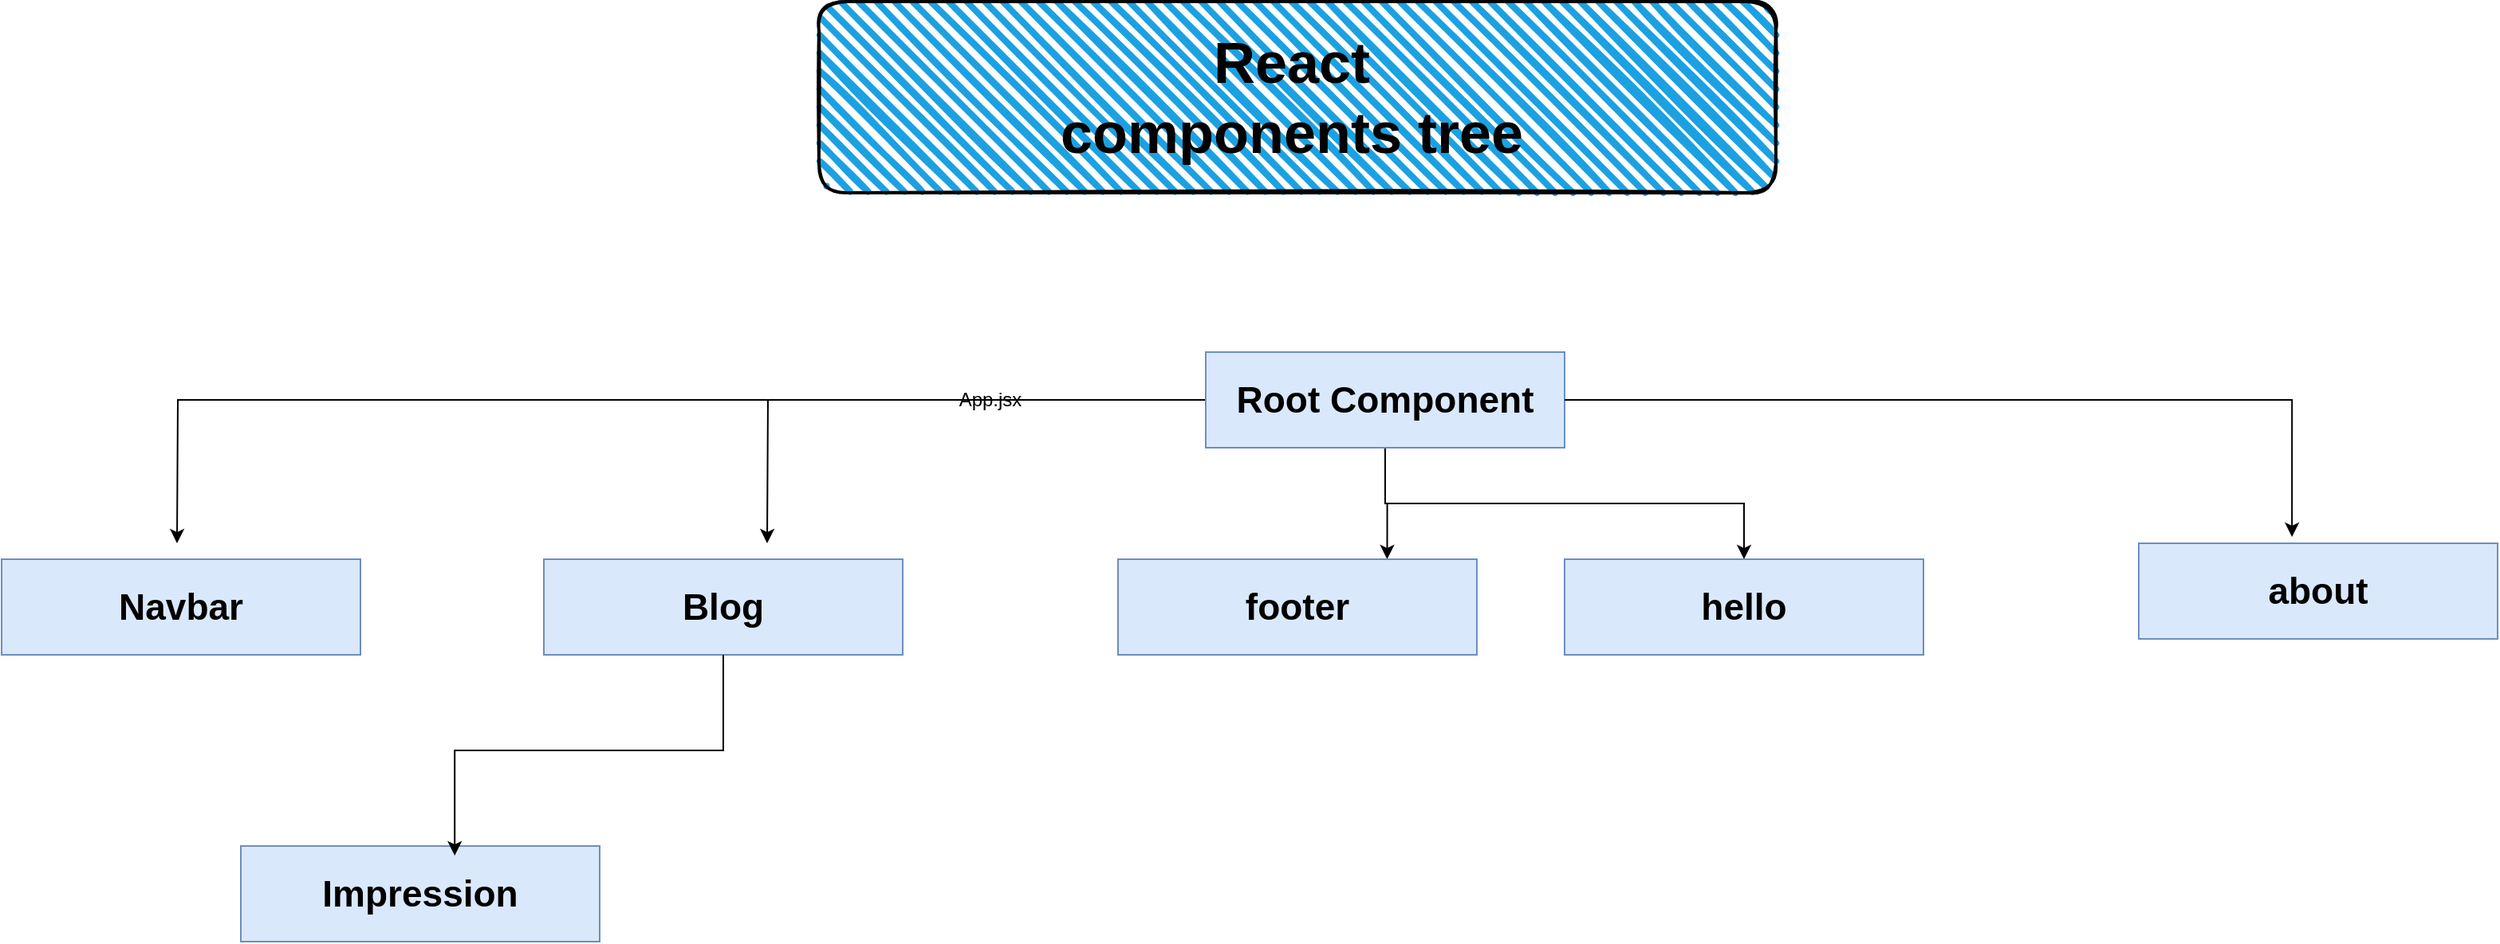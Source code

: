 <mxfile version="26.0.13">
  <diagram name="Page-1" id="BVZ8xIH5TRZEbGDKf4Ov">
    <mxGraphModel dx="1760" dy="1952" grid="1" gridSize="10" guides="1" tooltips="1" connect="1" arrows="1" fold="1" page="1" pageScale="1" pageWidth="850" pageHeight="1100" math="0" shadow="0">
      <root>
        <mxCell id="0" />
        <mxCell id="1" parent="0" />
        <mxCell id="TNIL7xz5pQyeKJqUV5-r-8" style="edgeStyle=orthogonalEdgeStyle;rounded=0;orthogonalLoop=1;jettySize=auto;html=1;" edge="1" parent="1" source="TNIL7xz5pQyeKJqUV5-r-1">
          <mxGeometry relative="1" as="geometry">
            <mxPoint x="150" y="150" as="targetPoint" />
          </mxGeometry>
        </mxCell>
        <mxCell id="TNIL7xz5pQyeKJqUV5-r-9" style="edgeStyle=orthogonalEdgeStyle;rounded=0;orthogonalLoop=1;jettySize=auto;html=1;" edge="1" parent="1" source="TNIL7xz5pQyeKJqUV5-r-1">
          <mxGeometry relative="1" as="geometry">
            <mxPoint x="520" y="150" as="targetPoint" />
          </mxGeometry>
        </mxCell>
        <mxCell id="TNIL7xz5pQyeKJqUV5-r-10" style="edgeStyle=orthogonalEdgeStyle;rounded=0;orthogonalLoop=1;jettySize=auto;html=1;entryX=0.75;entryY=0;entryDx=0;entryDy=0;" edge="1" parent="1" source="TNIL7xz5pQyeKJqUV5-r-1" target="TNIL7xz5pQyeKJqUV5-r-5">
          <mxGeometry relative="1" as="geometry" />
        </mxCell>
        <mxCell id="TNIL7xz5pQyeKJqUV5-r-11" style="edgeStyle=orthogonalEdgeStyle;rounded=0;orthogonalLoop=1;jettySize=auto;html=1;entryX=0.5;entryY=0;entryDx=0;entryDy=0;" edge="1" parent="1" source="TNIL7xz5pQyeKJqUV5-r-1" target="TNIL7xz5pQyeKJqUV5-r-6">
          <mxGeometry relative="1" as="geometry" />
        </mxCell>
        <mxCell id="TNIL7xz5pQyeKJqUV5-r-1" value="&lt;b&gt;&lt;font style=&quot;font-size: 23px;&quot;&gt;Root Component&lt;/font&gt;&lt;/b&gt;" style="rounded=0;whiteSpace=wrap;html=1;fillColor=#dae8fc;strokeColor=#6c8ebf;" vertex="1" parent="1">
          <mxGeometry x="795" y="30" width="225" height="60" as="geometry" />
        </mxCell>
        <mxCell id="TNIL7xz5pQyeKJqUV5-r-2" value="App.jsx" style="text;html=1;align=center;verticalAlign=middle;whiteSpace=wrap;rounded=0;" vertex="1" parent="1">
          <mxGeometry x="630" y="45" width="60" height="30" as="geometry" />
        </mxCell>
        <mxCell id="TNIL7xz5pQyeKJqUV5-r-3" value="&lt;b&gt;&lt;font style=&quot;font-size: 23px;&quot;&gt;Navbar&lt;/font&gt;&lt;/b&gt;" style="rounded=0;whiteSpace=wrap;html=1;fillColor=#dae8fc;strokeColor=#6c8ebf;" vertex="1" parent="1">
          <mxGeometry x="40" y="160" width="225" height="60" as="geometry" />
        </mxCell>
        <mxCell id="TNIL7xz5pQyeKJqUV5-r-4" value="&lt;b&gt;&lt;font style=&quot;font-size: 23px;&quot;&gt;Blog&lt;/font&gt;&lt;/b&gt;" style="rounded=0;whiteSpace=wrap;html=1;fillColor=#dae8fc;strokeColor=#6c8ebf;" vertex="1" parent="1">
          <mxGeometry x="380" y="160" width="225" height="60" as="geometry" />
        </mxCell>
        <mxCell id="TNIL7xz5pQyeKJqUV5-r-5" value="&lt;b&gt;&lt;font style=&quot;font-size: 23px;&quot;&gt;footer&lt;/font&gt;&lt;/b&gt;" style="rounded=0;whiteSpace=wrap;html=1;fillColor=#dae8fc;strokeColor=#6c8ebf;" vertex="1" parent="1">
          <mxGeometry x="740" y="160" width="225" height="60" as="geometry" />
        </mxCell>
        <mxCell id="TNIL7xz5pQyeKJqUV5-r-6" value="&lt;b&gt;&lt;font style=&quot;font-size: 23px;&quot;&gt;hello&lt;/font&gt;&lt;/b&gt;" style="rounded=0;whiteSpace=wrap;html=1;fillColor=#dae8fc;strokeColor=#6c8ebf;" vertex="1" parent="1">
          <mxGeometry x="1020" y="160" width="225" height="60" as="geometry" />
        </mxCell>
        <mxCell id="TNIL7xz5pQyeKJqUV5-r-7" value="&lt;b&gt;&lt;font style=&quot;font-size: 23px;&quot;&gt;about&lt;/font&gt;&lt;/b&gt;" style="rounded=0;whiteSpace=wrap;html=1;fillColor=#dae8fc;strokeColor=#6c8ebf;" vertex="1" parent="1">
          <mxGeometry x="1380" y="150" width="225" height="60" as="geometry" />
        </mxCell>
        <mxCell id="TNIL7xz5pQyeKJqUV5-r-12" style="edgeStyle=orthogonalEdgeStyle;rounded=0;orthogonalLoop=1;jettySize=auto;html=1;entryX=0.427;entryY=-0.067;entryDx=0;entryDy=0;entryPerimeter=0;" edge="1" parent="1" source="TNIL7xz5pQyeKJqUV5-r-1" target="TNIL7xz5pQyeKJqUV5-r-7">
          <mxGeometry relative="1" as="geometry" />
        </mxCell>
        <mxCell id="TNIL7xz5pQyeKJqUV5-r-13" value="&lt;b&gt;&lt;font style=&quot;font-size: 23px;&quot;&gt;Impression&lt;/font&gt;&lt;/b&gt;" style="rounded=0;whiteSpace=wrap;html=1;fillColor=#dae8fc;strokeColor=#6c8ebf;" vertex="1" parent="1">
          <mxGeometry x="190" y="340" width="225" height="60" as="geometry" />
        </mxCell>
        <mxCell id="TNIL7xz5pQyeKJqUV5-r-15" style="edgeStyle=orthogonalEdgeStyle;rounded=0;orthogonalLoop=1;jettySize=auto;html=1;entryX=0.596;entryY=0.1;entryDx=0;entryDy=0;entryPerimeter=0;" edge="1" parent="1" source="TNIL7xz5pQyeKJqUV5-r-4" target="TNIL7xz5pQyeKJqUV5-r-13">
          <mxGeometry relative="1" as="geometry" />
        </mxCell>
        <mxCell id="TNIL7xz5pQyeKJqUV5-r-17" value="" style="rounded=1;whiteSpace=wrap;html=1;strokeWidth=2;fillWeight=4;hachureGap=8;hachureAngle=45;fillColor=#1ba1e2;sketch=1;" vertex="1" parent="1">
          <mxGeometry x="552.5" y="-190" width="600" height="120" as="geometry" />
        </mxCell>
        <mxCell id="TNIL7xz5pQyeKJqUV5-r-16" value="&lt;b&gt;&lt;font style=&quot;font-size: 36px;&quot;&gt;React components tree&lt;/font&gt;&lt;/b&gt;" style="text;html=1;align=center;verticalAlign=middle;whiteSpace=wrap;rounded=0;" vertex="1" parent="1">
          <mxGeometry x="690" y="-170" width="317.5" height="80" as="geometry" />
        </mxCell>
      </root>
    </mxGraphModel>
  </diagram>
</mxfile>
